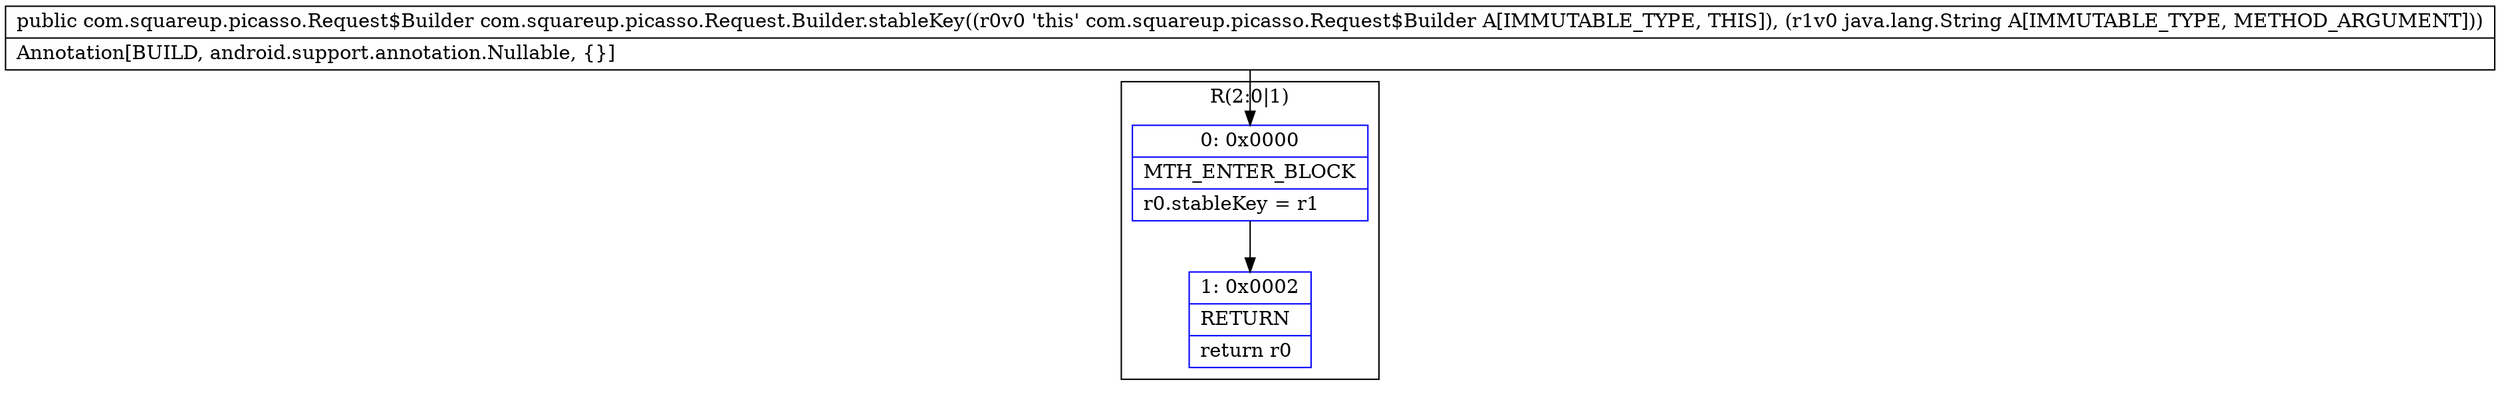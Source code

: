 digraph "CFG forcom.squareup.picasso.Request.Builder.stableKey(Ljava\/lang\/String;)Lcom\/squareup\/picasso\/Request$Builder;" {
subgraph cluster_Region_1772995924 {
label = "R(2:0|1)";
node [shape=record,color=blue];
Node_0 [shape=record,label="{0\:\ 0x0000|MTH_ENTER_BLOCK\l|r0.stableKey = r1\l}"];
Node_1 [shape=record,label="{1\:\ 0x0002|RETURN\l|return r0\l}"];
}
MethodNode[shape=record,label="{public com.squareup.picasso.Request$Builder com.squareup.picasso.Request.Builder.stableKey((r0v0 'this' com.squareup.picasso.Request$Builder A[IMMUTABLE_TYPE, THIS]), (r1v0 java.lang.String A[IMMUTABLE_TYPE, METHOD_ARGUMENT]))  | Annotation[BUILD, android.support.annotation.Nullable, \{\}]\l}"];
MethodNode -> Node_0;
Node_0 -> Node_1;
}

